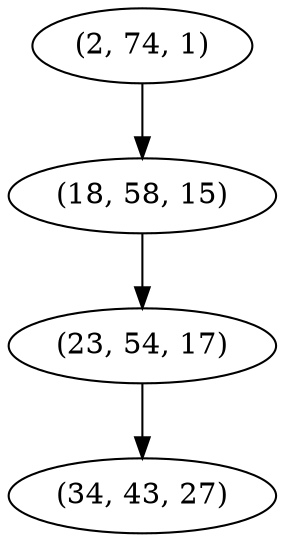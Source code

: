 digraph tree {
    "(2, 74, 1)";
    "(18, 58, 15)";
    "(23, 54, 17)";
    "(34, 43, 27)";
    "(2, 74, 1)" -> "(18, 58, 15)";
    "(18, 58, 15)" -> "(23, 54, 17)";
    "(23, 54, 17)" -> "(34, 43, 27)";
}
